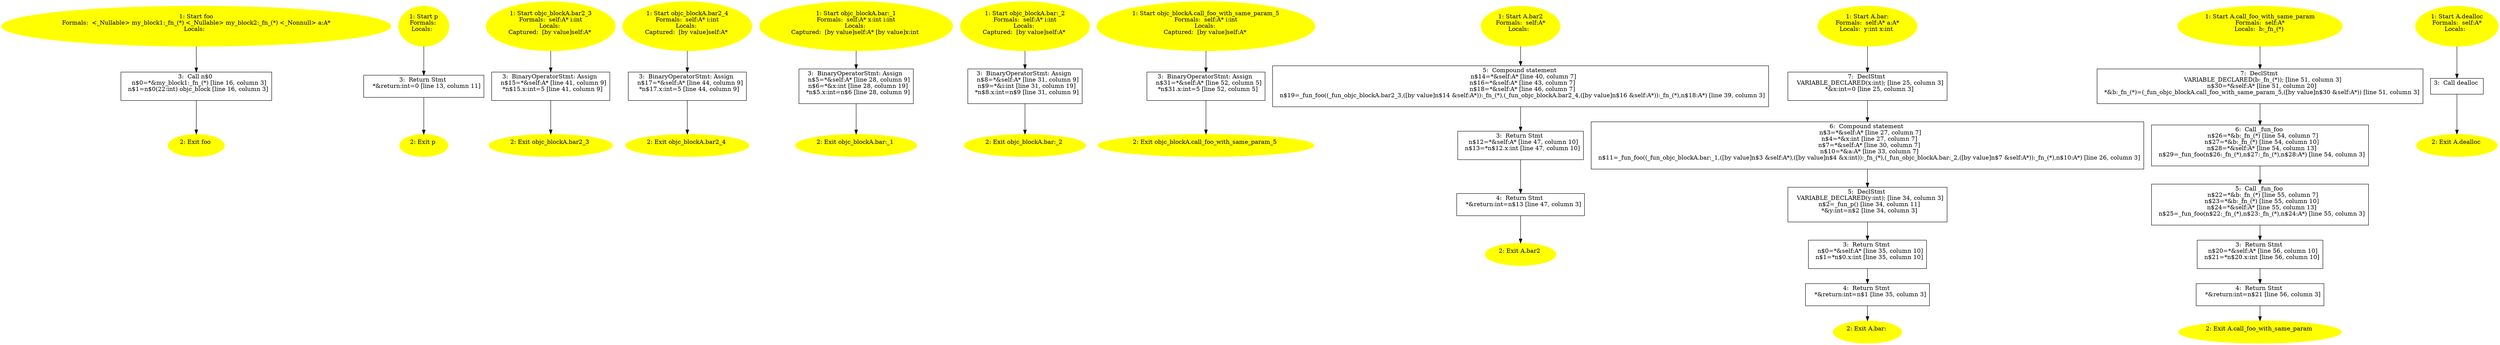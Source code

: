 /* @generated */
digraph cfg {
"foo.acbd18db4cc2f85cedef654fccc4a4d8_1" [label="1: Start foo\nFormals:  <_Nullable> my_block1:_fn_(*) <_Nullable> my_block2:_fn_(*) <_Nonnull> a:A*\nLocals:  \n  " color=yellow style=filled]
	

	 "foo.acbd18db4cc2f85cedef654fccc4a4d8_1" -> "foo.acbd18db4cc2f85cedef654fccc4a4d8_3" ;
"foo.acbd18db4cc2f85cedef654fccc4a4d8_2" [label="2: Exit foo \n  " color=yellow style=filled]
	

"foo.acbd18db4cc2f85cedef654fccc4a4d8_3" [label="3:  Call n$0 \n   n$0=*&my_block1:_fn_(*) [line 16, column 3]\n  n$1=n$0(22:int) objc_block [line 16, column 3]\n " shape="box"]
	

	 "foo.acbd18db4cc2f85cedef654fccc4a4d8_3" -> "foo.acbd18db4cc2f85cedef654fccc4a4d8_2" ;
"p.83878c91171338902e0fe0fb97a8c47a_1" [label="1: Start p\nFormals: \nLocals:  \n  " color=yellow style=filled]
	

	 "p.83878c91171338902e0fe0fb97a8c47a_1" -> "p.83878c91171338902e0fe0fb97a8c47a_3" ;
"p.83878c91171338902e0fe0fb97a8c47a_2" [label="2: Exit p \n  " color=yellow style=filled]
	

"p.83878c91171338902e0fe0fb97a8c47a_3" [label="3:  Return Stmt \n   *&return:int=0 [line 13, column 11]\n " shape="box"]
	

	 "p.83878c91171338902e0fe0fb97a8c47a_3" -> "p.83878c91171338902e0fe0fb97a8c47a_2" ;
"objc_blockA.bar2_3(class A).d749ef9e4d7f0a45237d8fe9e40fc593_1" [label="1: Start objc_blockA.bar2_3\nFormals:  self:A* i:int\nLocals: \nCaptured:  [by value]self:A* \n  " color=yellow style=filled]
	

	 "objc_blockA.bar2_3(class A).d749ef9e4d7f0a45237d8fe9e40fc593_1" -> "objc_blockA.bar2_3(class A).d749ef9e4d7f0a45237d8fe9e40fc593_3" ;
"objc_blockA.bar2_3(class A).d749ef9e4d7f0a45237d8fe9e40fc593_2" [label="2: Exit objc_blockA.bar2_3 \n  " color=yellow style=filled]
	

"objc_blockA.bar2_3(class A).d749ef9e4d7f0a45237d8fe9e40fc593_3" [label="3:  BinaryOperatorStmt: Assign \n   n$15=*&self:A* [line 41, column 9]\n  *n$15.x:int=5 [line 41, column 9]\n " shape="box"]
	

	 "objc_blockA.bar2_3(class A).d749ef9e4d7f0a45237d8fe9e40fc593_3" -> "objc_blockA.bar2_3(class A).d749ef9e4d7f0a45237d8fe9e40fc593_2" ;
"objc_blockA.bar2_4(class A).a4f29e420077ca6ce7e44776941a7430_1" [label="1: Start objc_blockA.bar2_4\nFormals:  self:A* i:int\nLocals: \nCaptured:  [by value]self:A* \n  " color=yellow style=filled]
	

	 "objc_blockA.bar2_4(class A).a4f29e420077ca6ce7e44776941a7430_1" -> "objc_blockA.bar2_4(class A).a4f29e420077ca6ce7e44776941a7430_3" ;
"objc_blockA.bar2_4(class A).a4f29e420077ca6ce7e44776941a7430_2" [label="2: Exit objc_blockA.bar2_4 \n  " color=yellow style=filled]
	

"objc_blockA.bar2_4(class A).a4f29e420077ca6ce7e44776941a7430_3" [label="3:  BinaryOperatorStmt: Assign \n   n$17=*&self:A* [line 44, column 9]\n  *n$17.x:int=5 [line 44, column 9]\n " shape="box"]
	

	 "objc_blockA.bar2_4(class A).a4f29e420077ca6ce7e44776941a7430_3" -> "objc_blockA.bar2_4(class A).a4f29e420077ca6ce7e44776941a7430_2" ;
"objc_blockA.bar:_1(class A).3dfd8f5104e9624c9f972777203745e3_1" [label="1: Start objc_blockA.bar:_1\nFormals:  self:A* x:int i:int\nLocals: \nCaptured:  [by value]self:A* [by value]x:int \n  " color=yellow style=filled]
	

	 "objc_blockA.bar:_1(class A).3dfd8f5104e9624c9f972777203745e3_1" -> "objc_blockA.bar:_1(class A).3dfd8f5104e9624c9f972777203745e3_3" ;
"objc_blockA.bar:_1(class A).3dfd8f5104e9624c9f972777203745e3_2" [label="2: Exit objc_blockA.bar:_1 \n  " color=yellow style=filled]
	

"objc_blockA.bar:_1(class A).3dfd8f5104e9624c9f972777203745e3_3" [label="3:  BinaryOperatorStmt: Assign \n   n$5=*&self:A* [line 28, column 9]\n  n$6=*&x:int [line 28, column 19]\n  *n$5.x:int=n$6 [line 28, column 9]\n " shape="box"]
	

	 "objc_blockA.bar:_1(class A).3dfd8f5104e9624c9f972777203745e3_3" -> "objc_blockA.bar:_1(class A).3dfd8f5104e9624c9f972777203745e3_2" ;
"objc_blockA.bar:_2(class A).714c02790d023adc163c946a9f0220cd_1" [label="1: Start objc_blockA.bar:_2\nFormals:  self:A* i:int\nLocals: \nCaptured:  [by value]self:A* \n  " color=yellow style=filled]
	

	 "objc_blockA.bar:_2(class A).714c02790d023adc163c946a9f0220cd_1" -> "objc_blockA.bar:_2(class A).714c02790d023adc163c946a9f0220cd_3" ;
"objc_blockA.bar:_2(class A).714c02790d023adc163c946a9f0220cd_2" [label="2: Exit objc_blockA.bar:_2 \n  " color=yellow style=filled]
	

"objc_blockA.bar:_2(class A).714c02790d023adc163c946a9f0220cd_3" [label="3:  BinaryOperatorStmt: Assign \n   n$8=*&self:A* [line 31, column 9]\n  n$9=*&i:int [line 31, column 19]\n  *n$8.x:int=n$9 [line 31, column 9]\n " shape="box"]
	

	 "objc_blockA.bar:_2(class A).714c02790d023adc163c946a9f0220cd_3" -> "objc_blockA.bar:_2(class A).714c02790d023adc163c946a9f0220cd_2" ;
"objc_blockA.call_foo_with_same_param_5(class A).03c7f776ebd8253258577359808dec16_1" [label="1: Start objc_blockA.call_foo_with_same_param_5\nFormals:  self:A* i:int\nLocals: \nCaptured:  [by value]self:A* \n  " color=yellow style=filled]
	

	 "objc_blockA.call_foo_with_same_param_5(class A).03c7f776ebd8253258577359808dec16_1" -> "objc_blockA.call_foo_with_same_param_5(class A).03c7f776ebd8253258577359808dec16_3" ;
"objc_blockA.call_foo_with_same_param_5(class A).03c7f776ebd8253258577359808dec16_2" [label="2: Exit objc_blockA.call_foo_with_same_param_5 \n  " color=yellow style=filled]
	

"objc_blockA.call_foo_with_same_param_5(class A).03c7f776ebd8253258577359808dec16_3" [label="3:  BinaryOperatorStmt: Assign \n   n$31=*&self:A* [line 52, column 5]\n  *n$31.x:int=5 [line 52, column 5]\n " shape="box"]
	

	 "objc_blockA.call_foo_with_same_param_5(class A).03c7f776ebd8253258577359808dec16_3" -> "objc_blockA.call_foo_with_same_param_5(class A).03c7f776ebd8253258577359808dec16_2" ;
"bar2#A#instance.413fa5106d6a23f2bf18df99659efb82_1" [label="1: Start A.bar2\nFormals:  self:A*\nLocals:  \n  " color=yellow style=filled]
	

	 "bar2#A#instance.413fa5106d6a23f2bf18df99659efb82_1" -> "bar2#A#instance.413fa5106d6a23f2bf18df99659efb82_5" ;
"bar2#A#instance.413fa5106d6a23f2bf18df99659efb82_2" [label="2: Exit A.bar2 \n  " color=yellow style=filled]
	

"bar2#A#instance.413fa5106d6a23f2bf18df99659efb82_3" [label="3:  Return Stmt \n   n$12=*&self:A* [line 47, column 10]\n  n$13=*n$12.x:int [line 47, column 10]\n " shape="box"]
	

	 "bar2#A#instance.413fa5106d6a23f2bf18df99659efb82_3" -> "bar2#A#instance.413fa5106d6a23f2bf18df99659efb82_4" ;
"bar2#A#instance.413fa5106d6a23f2bf18df99659efb82_4" [label="4:  Return Stmt \n   *&return:int=n$13 [line 47, column 3]\n " shape="box"]
	

	 "bar2#A#instance.413fa5106d6a23f2bf18df99659efb82_4" -> "bar2#A#instance.413fa5106d6a23f2bf18df99659efb82_2" ;
"bar2#A#instance.413fa5106d6a23f2bf18df99659efb82_5" [label="5:  Compound statement \n   n$14=*&self:A* [line 40, column 7]\n  n$16=*&self:A* [line 43, column 7]\n  n$18=*&self:A* [line 46, column 7]\n  n$19=_fun_foo((_fun_objc_blockA.bar2_3,([by value]n$14 &self:A*)):_fn_(*),(_fun_objc_blockA.bar2_4,([by value]n$16 &self:A*)):_fn_(*),n$18:A*) [line 39, column 3]\n " shape="box"]
	

	 "bar2#A#instance.413fa5106d6a23f2bf18df99659efb82_5" -> "bar2#A#instance.413fa5106d6a23f2bf18df99659efb82_3" ;
"bar:#A(class A)#instance.3e4a860660eb436d473f8ceeb9c1a72b_1" [label="1: Start A.bar:\nFormals:  self:A* a:A*\nLocals:  y:int x:int \n  " color=yellow style=filled]
	

	 "bar:#A(class A)#instance.3e4a860660eb436d473f8ceeb9c1a72b_1" -> "bar:#A(class A)#instance.3e4a860660eb436d473f8ceeb9c1a72b_7" ;
"bar:#A(class A)#instance.3e4a860660eb436d473f8ceeb9c1a72b_2" [label="2: Exit A.bar: \n  " color=yellow style=filled]
	

"bar:#A(class A)#instance.3e4a860660eb436d473f8ceeb9c1a72b_3" [label="3:  Return Stmt \n   n$0=*&self:A* [line 35, column 10]\n  n$1=*n$0.x:int [line 35, column 10]\n " shape="box"]
	

	 "bar:#A(class A)#instance.3e4a860660eb436d473f8ceeb9c1a72b_3" -> "bar:#A(class A)#instance.3e4a860660eb436d473f8ceeb9c1a72b_4" ;
"bar:#A(class A)#instance.3e4a860660eb436d473f8ceeb9c1a72b_4" [label="4:  Return Stmt \n   *&return:int=n$1 [line 35, column 3]\n " shape="box"]
	

	 "bar:#A(class A)#instance.3e4a860660eb436d473f8ceeb9c1a72b_4" -> "bar:#A(class A)#instance.3e4a860660eb436d473f8ceeb9c1a72b_2" ;
"bar:#A(class A)#instance.3e4a860660eb436d473f8ceeb9c1a72b_5" [label="5:  DeclStmt \n   VARIABLE_DECLARED(y:int); [line 34, column 3]\n  n$2=_fun_p() [line 34, column 11]\n  *&y:int=n$2 [line 34, column 3]\n " shape="box"]
	

	 "bar:#A(class A)#instance.3e4a860660eb436d473f8ceeb9c1a72b_5" -> "bar:#A(class A)#instance.3e4a860660eb436d473f8ceeb9c1a72b_3" ;
"bar:#A(class A)#instance.3e4a860660eb436d473f8ceeb9c1a72b_6" [label="6:  Compound statement \n   n$3=*&self:A* [line 27, column 7]\n  n$4=*&x:int [line 27, column 7]\n  n$7=*&self:A* [line 30, column 7]\n  n$10=*&a:A* [line 33, column 7]\n  n$11=_fun_foo((_fun_objc_blockA.bar:_1,([by value]n$3 &self:A*),([by value]n$4 &x:int)):_fn_(*),(_fun_objc_blockA.bar:_2,([by value]n$7 &self:A*)):_fn_(*),n$10:A*) [line 26, column 3]\n " shape="box"]
	

	 "bar:#A(class A)#instance.3e4a860660eb436d473f8ceeb9c1a72b_6" -> "bar:#A(class A)#instance.3e4a860660eb436d473f8ceeb9c1a72b_5" ;
"bar:#A(class A)#instance.3e4a860660eb436d473f8ceeb9c1a72b_7" [label="7:  DeclStmt \n   VARIABLE_DECLARED(x:int); [line 25, column 3]\n  *&x:int=0 [line 25, column 3]\n " shape="box"]
	

	 "bar:#A(class A)#instance.3e4a860660eb436d473f8ceeb9c1a72b_7" -> "bar:#A(class A)#instance.3e4a860660eb436d473f8ceeb9c1a72b_6" ;
"call_foo_with_same_param#A#instance.7f01b1476c1662f7ce825ec7b1739a00_1" [label="1: Start A.call_foo_with_same_param\nFormals:  self:A*\nLocals:  b:_fn_(*) \n  " color=yellow style=filled]
	

	 "call_foo_with_same_param#A#instance.7f01b1476c1662f7ce825ec7b1739a00_1" -> "call_foo_with_same_param#A#instance.7f01b1476c1662f7ce825ec7b1739a00_7" ;
"call_foo_with_same_param#A#instance.7f01b1476c1662f7ce825ec7b1739a00_2" [label="2: Exit A.call_foo_with_same_param \n  " color=yellow style=filled]
	

"call_foo_with_same_param#A#instance.7f01b1476c1662f7ce825ec7b1739a00_3" [label="3:  Return Stmt \n   n$20=*&self:A* [line 56, column 10]\n  n$21=*n$20.x:int [line 56, column 10]\n " shape="box"]
	

	 "call_foo_with_same_param#A#instance.7f01b1476c1662f7ce825ec7b1739a00_3" -> "call_foo_with_same_param#A#instance.7f01b1476c1662f7ce825ec7b1739a00_4" ;
"call_foo_with_same_param#A#instance.7f01b1476c1662f7ce825ec7b1739a00_4" [label="4:  Return Stmt \n   *&return:int=n$21 [line 56, column 3]\n " shape="box"]
	

	 "call_foo_with_same_param#A#instance.7f01b1476c1662f7ce825ec7b1739a00_4" -> "call_foo_with_same_param#A#instance.7f01b1476c1662f7ce825ec7b1739a00_2" ;
"call_foo_with_same_param#A#instance.7f01b1476c1662f7ce825ec7b1739a00_5" [label="5:  Call _fun_foo \n   n$22=*&b:_fn_(*) [line 55, column 7]\n  n$23=*&b:_fn_(*) [line 55, column 10]\n  n$24=*&self:A* [line 55, column 13]\n  n$25=_fun_foo(n$22:_fn_(*),n$23:_fn_(*),n$24:A*) [line 55, column 3]\n " shape="box"]
	

	 "call_foo_with_same_param#A#instance.7f01b1476c1662f7ce825ec7b1739a00_5" -> "call_foo_with_same_param#A#instance.7f01b1476c1662f7ce825ec7b1739a00_3" ;
"call_foo_with_same_param#A#instance.7f01b1476c1662f7ce825ec7b1739a00_6" [label="6:  Call _fun_foo \n   n$26=*&b:_fn_(*) [line 54, column 7]\n  n$27=*&b:_fn_(*) [line 54, column 10]\n  n$28=*&self:A* [line 54, column 13]\n  n$29=_fun_foo(n$26:_fn_(*),n$27:_fn_(*),n$28:A*) [line 54, column 3]\n " shape="box"]
	

	 "call_foo_with_same_param#A#instance.7f01b1476c1662f7ce825ec7b1739a00_6" -> "call_foo_with_same_param#A#instance.7f01b1476c1662f7ce825ec7b1739a00_5" ;
"call_foo_with_same_param#A#instance.7f01b1476c1662f7ce825ec7b1739a00_7" [label="7:  DeclStmt \n   VARIABLE_DECLARED(b:_fn_(*)); [line 51, column 3]\n  n$30=*&self:A* [line 51, column 20]\n  *&b:_fn_(*)=(_fun_objc_blockA.call_foo_with_same_param_5,([by value]n$30 &self:A*)) [line 51, column 3]\n " shape="box"]
	

	 "call_foo_with_same_param#A#instance.7f01b1476c1662f7ce825ec7b1739a00_7" -> "call_foo_with_same_param#A#instance.7f01b1476c1662f7ce825ec7b1739a00_6" ;
"dealloc#A#instance.55ac864e91dcd5d484e8ab7d8eb94fcb_1" [label="1: Start A.dealloc\nFormals:  self:A*\nLocals:  \n  " color=yellow style=filled]
	

	 "dealloc#A#instance.55ac864e91dcd5d484e8ab7d8eb94fcb_1" -> "dealloc#A#instance.55ac864e91dcd5d484e8ab7d8eb94fcb_3" ;
"dealloc#A#instance.55ac864e91dcd5d484e8ab7d8eb94fcb_2" [label="2: Exit A.dealloc \n  " color=yellow style=filled]
	

"dealloc#A#instance.55ac864e91dcd5d484e8ab7d8eb94fcb_3" [label="3:  Call dealloc \n  " shape="box"]
	

	 "dealloc#A#instance.55ac864e91dcd5d484e8ab7d8eb94fcb_3" -> "dealloc#A#instance.55ac864e91dcd5d484e8ab7d8eb94fcb_2" ;
}
